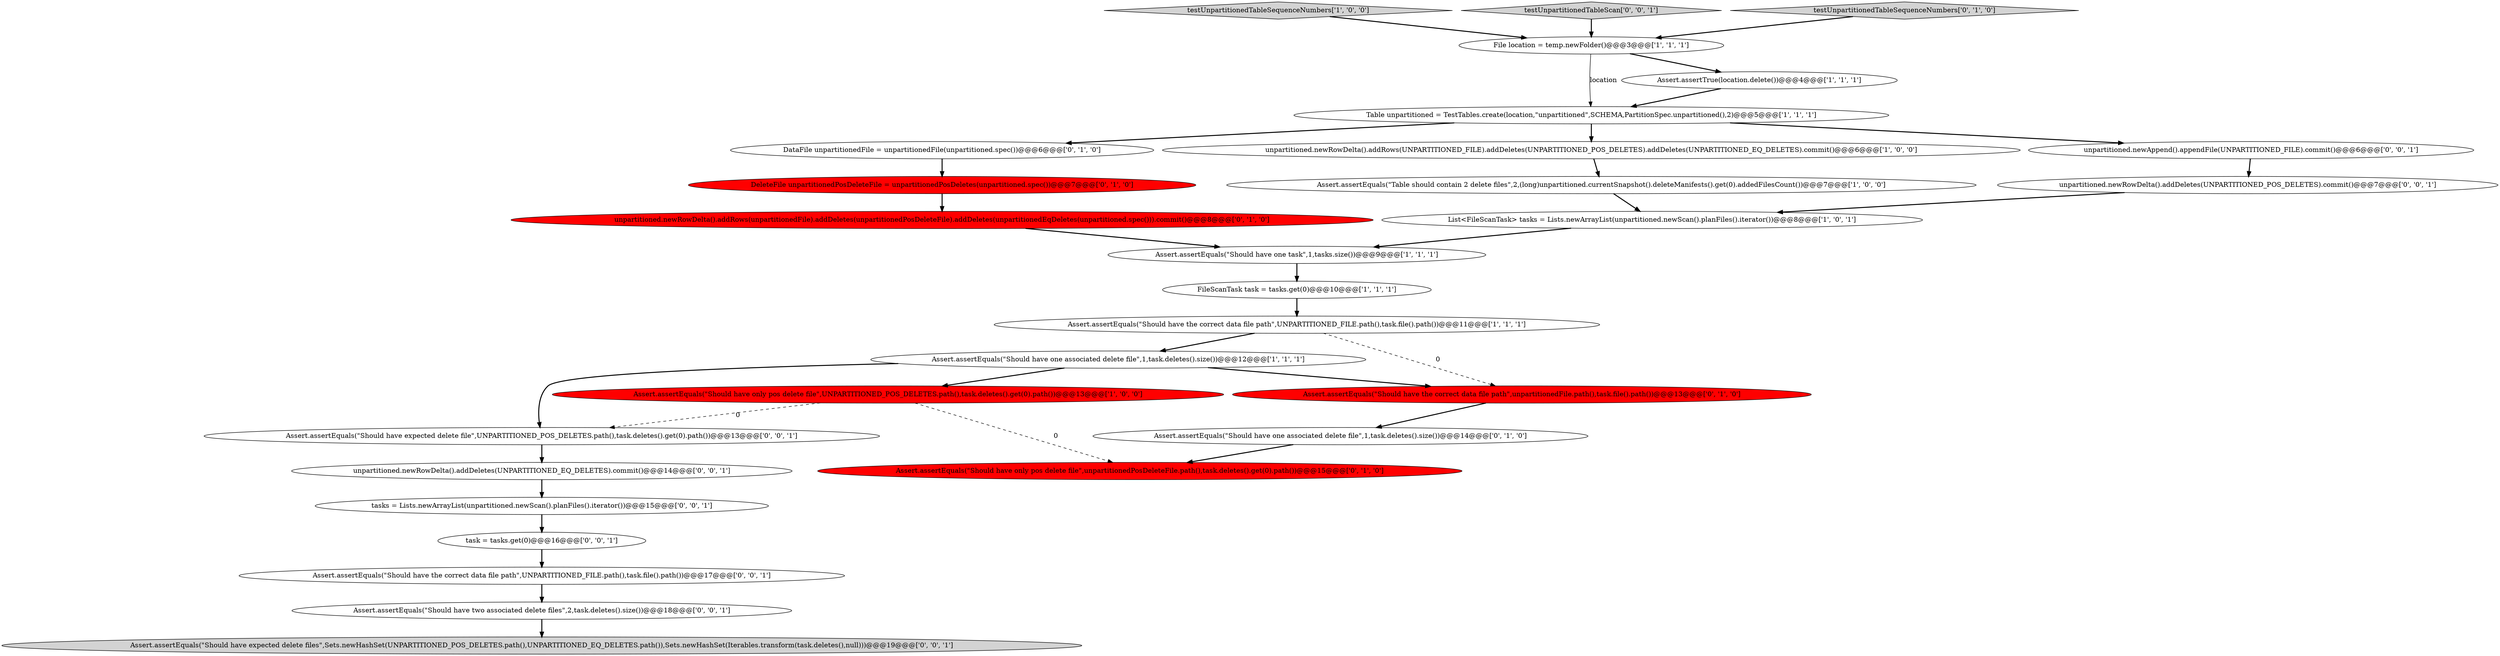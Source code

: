 digraph {
22 [style = filled, label = "Assert.assertEquals(\"Should have expected delete files\",Sets.newHashSet(UNPARTITIONED_POS_DELETES.path(),UNPARTITIONED_EQ_DELETES.path()),Sets.newHashSet(Iterables.transform(task.deletes(),null)))@@@19@@@['0', '0', '1']", fillcolor = lightgray, shape = ellipse image = "AAA0AAABBB3BBB"];
0 [style = filled, label = "Assert.assertEquals(\"Should have one associated delete file\",1,task.deletes().size())@@@12@@@['1', '1', '1']", fillcolor = white, shape = ellipse image = "AAA0AAABBB1BBB"];
17 [style = filled, label = "DeleteFile unpartitionedPosDeleteFile = unpartitionedPosDeletes(unpartitioned.spec())@@@7@@@['0', '1', '0']", fillcolor = red, shape = ellipse image = "AAA1AAABBB2BBB"];
13 [style = filled, label = "DataFile unpartitionedFile = unpartitionedFile(unpartitioned.spec())@@@6@@@['0', '1', '0']", fillcolor = white, shape = ellipse image = "AAA0AAABBB2BBB"];
6 [style = filled, label = "Assert.assertEquals(\"Should have one task\",1,tasks.size())@@@9@@@['1', '1', '1']", fillcolor = white, shape = ellipse image = "AAA0AAABBB1BBB"];
27 [style = filled, label = "tasks = Lists.newArrayList(unpartitioned.newScan().planFiles().iterator())@@@15@@@['0', '0', '1']", fillcolor = white, shape = ellipse image = "AAA0AAABBB3BBB"];
1 [style = filled, label = "Table unpartitioned = TestTables.create(location,\"unpartitioned\",SCHEMA,PartitionSpec.unpartitioned(),2)@@@5@@@['1', '1', '1']", fillcolor = white, shape = ellipse image = "AAA0AAABBB1BBB"];
3 [style = filled, label = "Assert.assertEquals(\"Should have the correct data file path\",UNPARTITIONED_FILE.path(),task.file().path())@@@11@@@['1', '1', '1']", fillcolor = white, shape = ellipse image = "AAA0AAABBB1BBB"];
26 [style = filled, label = "task = tasks.get(0)@@@16@@@['0', '0', '1']", fillcolor = white, shape = ellipse image = "AAA0AAABBB3BBB"];
11 [style = filled, label = "testUnpartitionedTableSequenceNumbers['1', '0', '0']", fillcolor = lightgray, shape = diamond image = "AAA0AAABBB1BBB"];
4 [style = filled, label = "Assert.assertTrue(location.delete())@@@4@@@['1', '1', '1']", fillcolor = white, shape = ellipse image = "AAA0AAABBB1BBB"];
19 [style = filled, label = "Assert.assertEquals(\"Should have the correct data file path\",UNPARTITIONED_FILE.path(),task.file().path())@@@17@@@['0', '0', '1']", fillcolor = white, shape = ellipse image = "AAA0AAABBB3BBB"];
8 [style = filled, label = "unpartitioned.newRowDelta().addRows(UNPARTITIONED_FILE).addDeletes(UNPARTITIONED_POS_DELETES).addDeletes(UNPARTITIONED_EQ_DELETES).commit()@@@6@@@['1', '0', '0']", fillcolor = white, shape = ellipse image = "AAA0AAABBB1BBB"];
9 [style = filled, label = "File location = temp.newFolder()@@@3@@@['1', '1', '1']", fillcolor = white, shape = ellipse image = "AAA0AAABBB1BBB"];
24 [style = filled, label = "Assert.assertEquals(\"Should have expected delete file\",UNPARTITIONED_POS_DELETES.path(),task.deletes().get(0).path())@@@13@@@['0', '0', '1']", fillcolor = white, shape = ellipse image = "AAA0AAABBB3BBB"];
18 [style = filled, label = "unpartitioned.newRowDelta().addRows(unpartitionedFile).addDeletes(unpartitionedPosDeleteFile).addDeletes(unpartitionedEqDeletes(unpartitioned.spec())).commit()@@@8@@@['0', '1', '0']", fillcolor = red, shape = ellipse image = "AAA1AAABBB2BBB"];
20 [style = filled, label = "unpartitioned.newRowDelta().addDeletes(UNPARTITIONED_EQ_DELETES).commit()@@@14@@@['0', '0', '1']", fillcolor = white, shape = ellipse image = "AAA0AAABBB3BBB"];
7 [style = filled, label = "FileScanTask task = tasks.get(0)@@@10@@@['1', '1', '1']", fillcolor = white, shape = ellipse image = "AAA0AAABBB1BBB"];
10 [style = filled, label = "Assert.assertEquals(\"Should have only pos delete file\",UNPARTITIONED_POS_DELETES.path(),task.deletes().get(0).path())@@@13@@@['1', '0', '0']", fillcolor = red, shape = ellipse image = "AAA1AAABBB1BBB"];
21 [style = filled, label = "Assert.assertEquals(\"Should have two associated delete files\",2,task.deletes().size())@@@18@@@['0', '0', '1']", fillcolor = white, shape = ellipse image = "AAA0AAABBB3BBB"];
28 [style = filled, label = "unpartitioned.newAppend().appendFile(UNPARTITIONED_FILE).commit()@@@6@@@['0', '0', '1']", fillcolor = white, shape = ellipse image = "AAA0AAABBB3BBB"];
25 [style = filled, label = "testUnpartitionedTableScan['0', '0', '1']", fillcolor = lightgray, shape = diamond image = "AAA0AAABBB3BBB"];
15 [style = filled, label = "Assert.assertEquals(\"Should have one associated delete file\",1,task.deletes().size())@@@14@@@['0', '1', '0']", fillcolor = white, shape = ellipse image = "AAA0AAABBB2BBB"];
12 [style = filled, label = "testUnpartitionedTableSequenceNumbers['0', '1', '0']", fillcolor = lightgray, shape = diamond image = "AAA0AAABBB2BBB"];
5 [style = filled, label = "Assert.assertEquals(\"Table should contain 2 delete files\",2,(long)unpartitioned.currentSnapshot().deleteManifests().get(0).addedFilesCount())@@@7@@@['1', '0', '0']", fillcolor = white, shape = ellipse image = "AAA0AAABBB1BBB"];
14 [style = filled, label = "Assert.assertEquals(\"Should have the correct data file path\",unpartitionedFile.path(),task.file().path())@@@13@@@['0', '1', '0']", fillcolor = red, shape = ellipse image = "AAA1AAABBB2BBB"];
16 [style = filled, label = "Assert.assertEquals(\"Should have only pos delete file\",unpartitionedPosDeleteFile.path(),task.deletes().get(0).path())@@@15@@@['0', '1', '0']", fillcolor = red, shape = ellipse image = "AAA1AAABBB2BBB"];
2 [style = filled, label = "List<FileScanTask> tasks = Lists.newArrayList(unpartitioned.newScan().planFiles().iterator())@@@8@@@['1', '0', '1']", fillcolor = white, shape = ellipse image = "AAA0AAABBB1BBB"];
23 [style = filled, label = "unpartitioned.newRowDelta().addDeletes(UNPARTITIONED_POS_DELETES).commit()@@@7@@@['0', '0', '1']", fillcolor = white, shape = ellipse image = "AAA0AAABBB3BBB"];
1->8 [style = bold, label=""];
2->6 [style = bold, label=""];
9->4 [style = bold, label=""];
25->9 [style = bold, label=""];
26->19 [style = bold, label=""];
11->9 [style = bold, label=""];
15->16 [style = bold, label=""];
12->9 [style = bold, label=""];
1->13 [style = bold, label=""];
7->3 [style = bold, label=""];
3->0 [style = bold, label=""];
20->27 [style = bold, label=""];
24->20 [style = bold, label=""];
13->17 [style = bold, label=""];
5->2 [style = bold, label=""];
0->10 [style = bold, label=""];
0->14 [style = bold, label=""];
1->28 [style = bold, label=""];
8->5 [style = bold, label=""];
18->6 [style = bold, label=""];
21->22 [style = bold, label=""];
28->23 [style = bold, label=""];
0->24 [style = bold, label=""];
14->15 [style = bold, label=""];
4->1 [style = bold, label=""];
23->2 [style = bold, label=""];
9->1 [style = solid, label="location"];
10->16 [style = dashed, label="0"];
3->14 [style = dashed, label="0"];
6->7 [style = bold, label=""];
10->24 [style = dashed, label="0"];
17->18 [style = bold, label=""];
27->26 [style = bold, label=""];
19->21 [style = bold, label=""];
}
